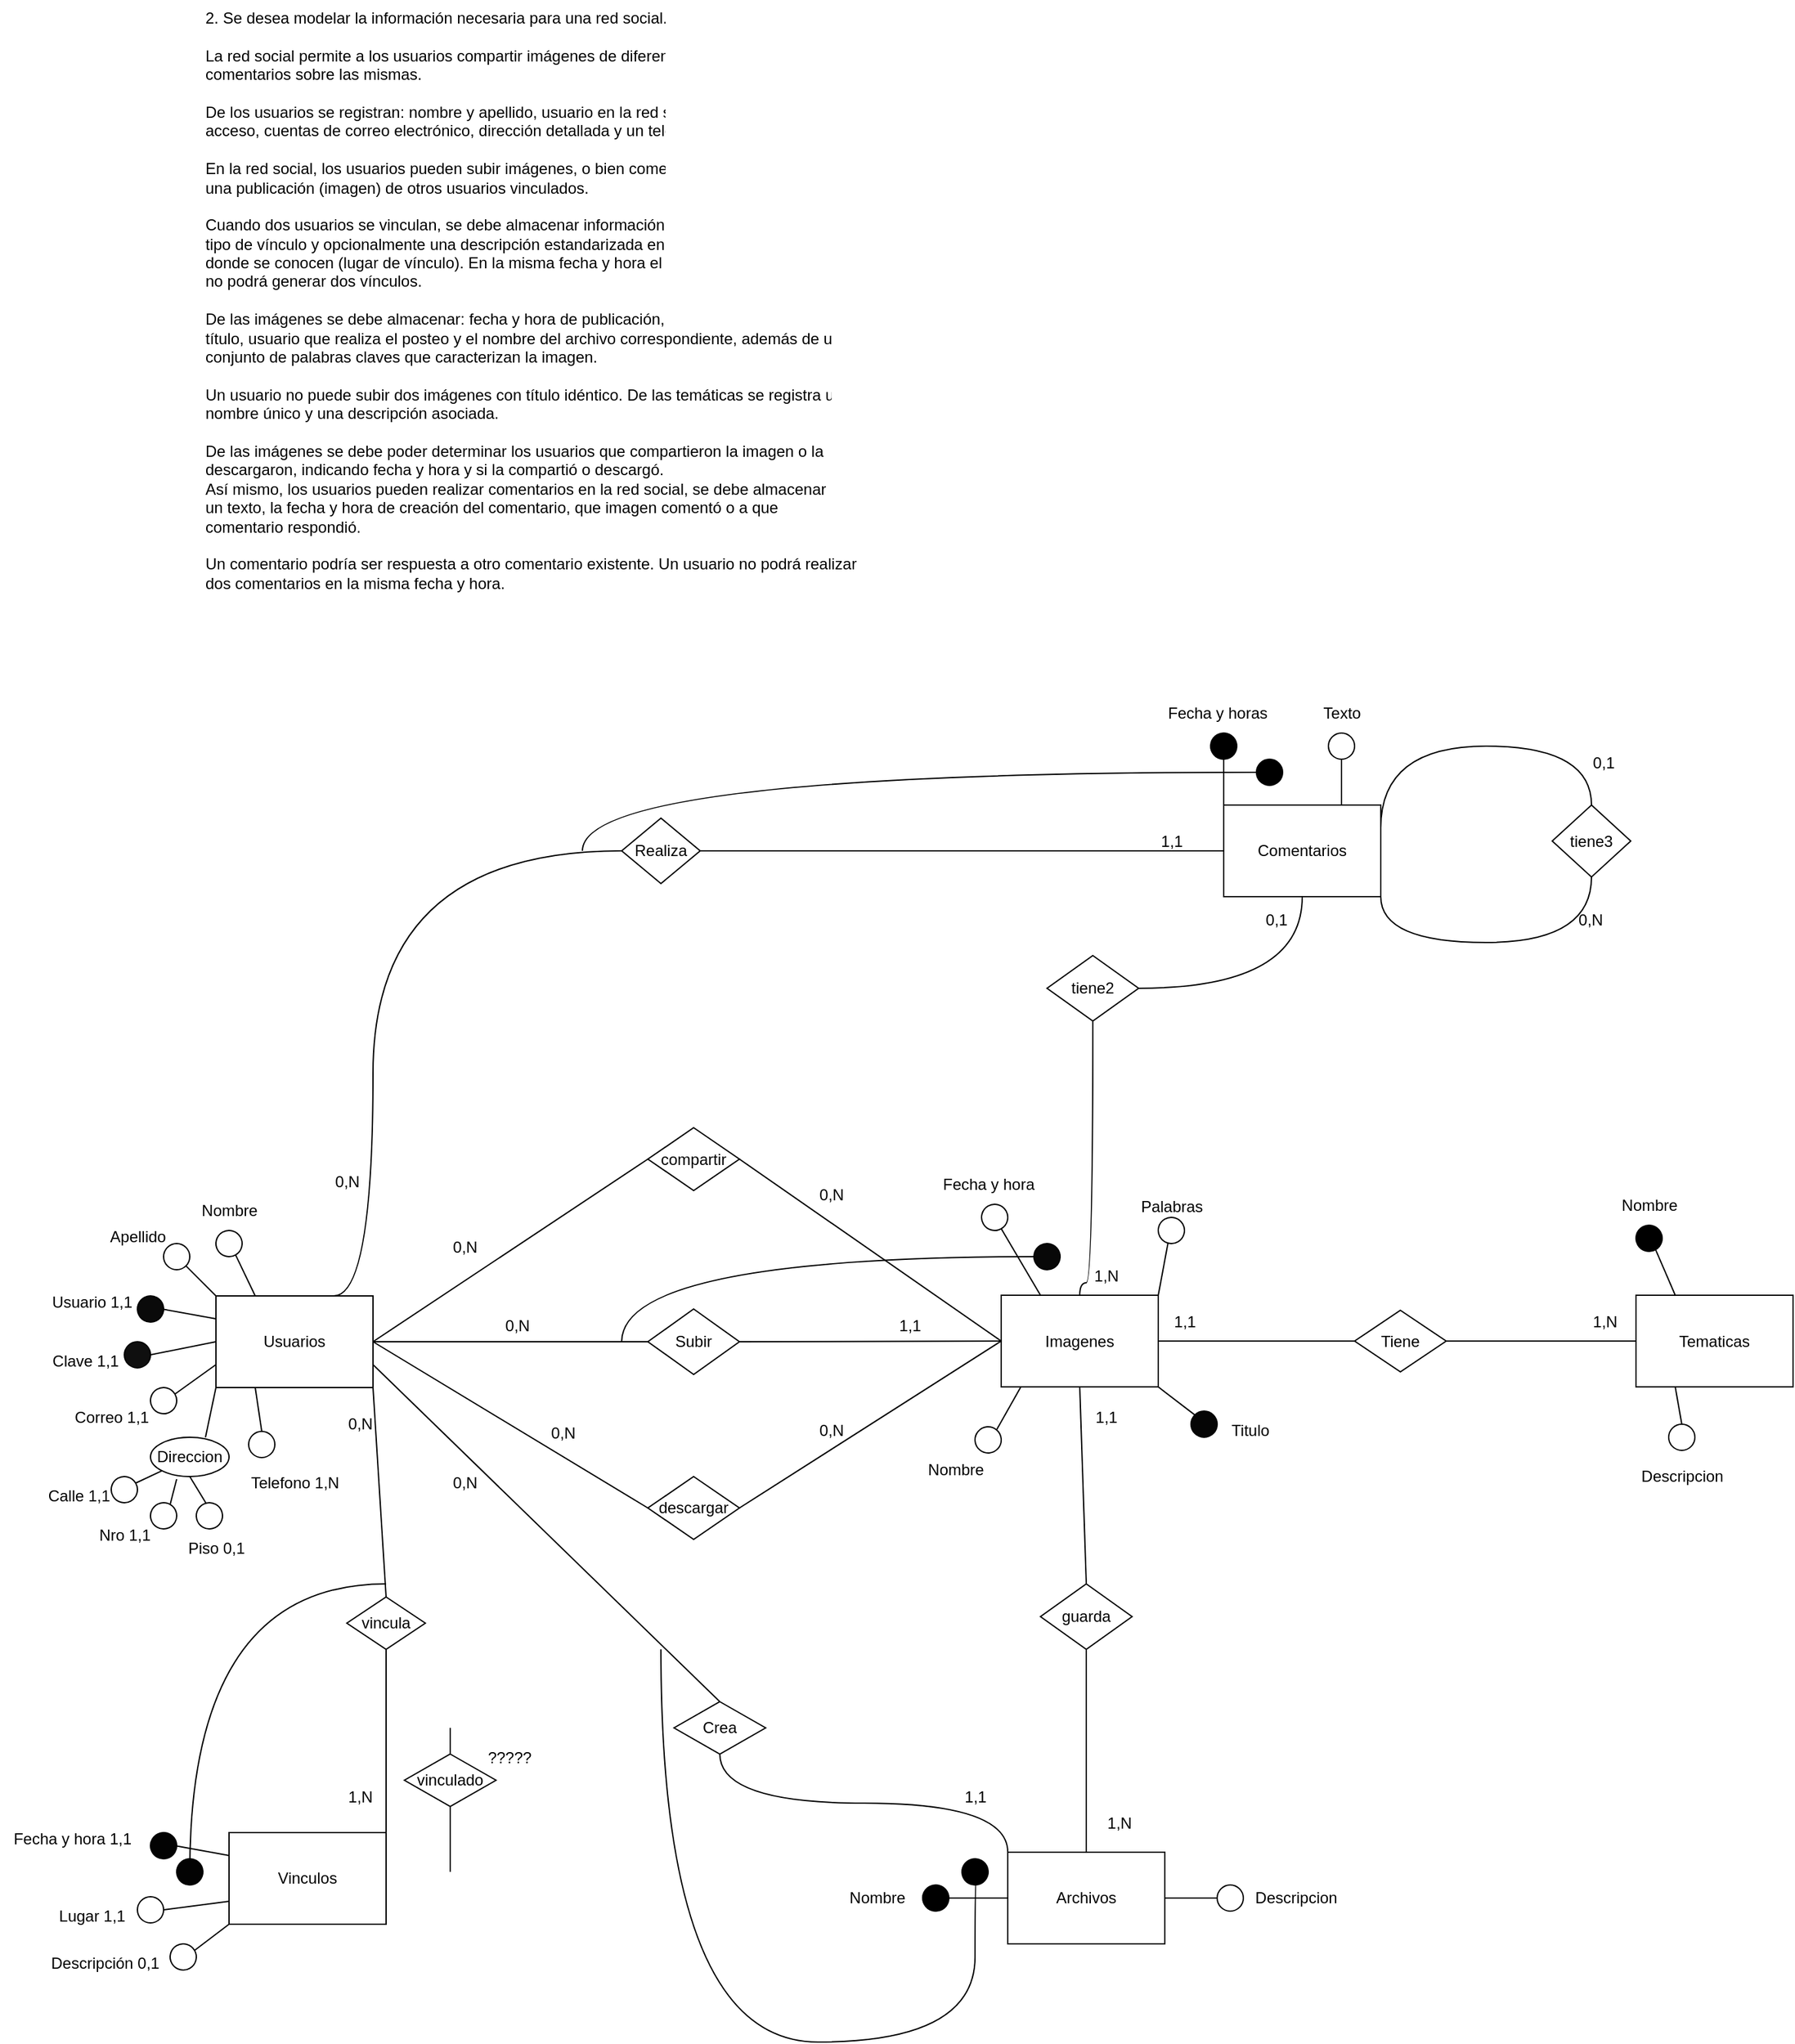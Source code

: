 <mxfile version="21.7.4" type="device">
  <diagram name="Página-1" id="JxGR9X0Lv18BJI9YgSd2">
    <mxGraphModel dx="2427" dy="1969" grid="1" gridSize="10" guides="1" tooltips="1" connect="1" arrows="1" fold="1" page="1" pageScale="1" pageWidth="827" pageHeight="1169" math="0" shadow="0">
      <root>
        <mxCell id="0" />
        <mxCell id="1" parent="0" />
        <mxCell id="75GIGfru5Hww3sVHzyNu-1" value="2. Se desea modelar la información necesaria para una red social.&lt;br&gt;&amp;nbsp;&lt;br&gt;La red social permite a los usuarios compartir imágenes de diferentes temáticas y realizar comentarios sobre las mismas. &lt;br&gt;&lt;br&gt;De los usuarios se registran: nombre y apellido, usuario en la red social (que es único), clave de acceso, cuentas de correo electrónico, dirección detallada y un teléfono de contacto.&lt;br&gt;&lt;br&gt;En la red social, los usuarios pueden subir imágenes, o bien comentar, descargar o compartir una publicación (imagen) de otros usuarios vinculados.&lt;br&gt;&lt;br&gt;Cuando dos usuarios se vinculan, se debe almacenar información de este vínculo: fecha y hora, tipo de vínculo y opcionalmente una descripción estandarizada en la red social que indica de donde se conocen (lugar de vínculo). En la misma fecha y hora el mismo usuario&lt;br&gt;no podrá generar dos vínculos.&lt;br&gt;&lt;br&gt;De las imágenes se debe almacenar: fecha y hora de publicación, temática de la imagen,&lt;br&gt;título, usuario que realiza el posteo y el nombre del archivo correspondiente, además de un&lt;br&gt;conjunto de palabras claves que caracterizan la imagen. &lt;br&gt;&lt;br&gt;Un usuario no puede subir dos imágenes con título idéntico. De las temáticas se registra un nombre único y una descripción asociada.&lt;br&gt;&lt;br&gt;De las imágenes se debe poder determinar los usuarios que compartieron la imagen o la&lt;br&gt;descargaron, indicando fecha y hora y si la compartió o descargó.&lt;br&gt;Así mismo, los usuarios pueden realizar comentarios en la red social, se debe almacenar&lt;br&gt;un texto, la fecha y hora de creación del comentario, que imagen comentó o a que&lt;br&gt;comentario respondió. &lt;br&gt;&lt;br&gt;Un comentario podría ser respuesta a otro comentario existente. Un usuario no podrá realizar dos comentarios en la misma fecha y hora." style="text;whiteSpace=wrap;html=1;" vertex="1" parent="1">
          <mxGeometry x="150" y="-280" width="520" height="370" as="geometry" />
        </mxCell>
        <mxCell id="75GIGfru5Hww3sVHzyNu-3" value="Usuarios" style="rounded=0;whiteSpace=wrap;html=1;" vertex="1" parent="1">
          <mxGeometry x="160" y="710" width="120" height="70" as="geometry" />
        </mxCell>
        <mxCell id="75GIGfru5Hww3sVHzyNu-4" value="" style="endArrow=none;html=1;rounded=0;entryX=0;entryY=0;entryDx=0;entryDy=0;exitX=1;exitY=1;exitDx=0;exitDy=0;" edge="1" parent="1" source="75GIGfru5Hww3sVHzyNu-5" target="75GIGfru5Hww3sVHzyNu-3">
          <mxGeometry width="50" height="50" relative="1" as="geometry">
            <mxPoint x="140" y="690" as="sourcePoint" />
            <mxPoint x="120" y="650" as="targetPoint" />
          </mxGeometry>
        </mxCell>
        <mxCell id="75GIGfru5Hww3sVHzyNu-5" value="" style="ellipse;whiteSpace=wrap;html=1;aspect=fixed;" vertex="1" parent="1">
          <mxGeometry x="120" y="670" width="20" height="20" as="geometry" />
        </mxCell>
        <mxCell id="75GIGfru5Hww3sVHzyNu-10" value="" style="endArrow=none;html=1;rounded=0;entryX=0.25;entryY=0;entryDx=0;entryDy=0;exitX=1;exitY=1;exitDx=0;exitDy=0;" edge="1" parent="1" source="75GIGfru5Hww3sVHzyNu-11" target="75GIGfru5Hww3sVHzyNu-3">
          <mxGeometry width="50" height="50" relative="1" as="geometry">
            <mxPoint x="270" y="620" as="sourcePoint" />
            <mxPoint x="220" y="680" as="targetPoint" />
          </mxGeometry>
        </mxCell>
        <mxCell id="75GIGfru5Hww3sVHzyNu-11" value="" style="ellipse;whiteSpace=wrap;html=1;aspect=fixed;rotation=15;" vertex="1" parent="1">
          <mxGeometry x="160" y="660" width="20" height="20" as="geometry" />
        </mxCell>
        <mxCell id="75GIGfru5Hww3sVHzyNu-17" value="" style="endArrow=none;html=1;rounded=0;entryX=0;entryY=0.25;entryDx=0;entryDy=0;exitX=0.875;exitY=0.283;exitDx=0;exitDy=0;exitPerimeter=0;" edge="1" parent="1" source="75GIGfru5Hww3sVHzyNu-18" target="75GIGfru5Hww3sVHzyNu-3">
          <mxGeometry width="50" height="50" relative="1" as="geometry">
            <mxPoint x="50" y="754" as="sourcePoint" />
            <mxPoint x="120" y="754" as="targetPoint" />
          </mxGeometry>
        </mxCell>
        <mxCell id="75GIGfru5Hww3sVHzyNu-18" value="" style="ellipse;whiteSpace=wrap;html=1;aspect=fixed;rotation=30;fillColor=#0A0A0A;" vertex="1" parent="1">
          <mxGeometry x="100" y="710" width="20" height="20" as="geometry" />
        </mxCell>
        <mxCell id="75GIGfru5Hww3sVHzyNu-21" value="" style="endArrow=none;html=1;rounded=0;entryX=0;entryY=0.5;entryDx=0;entryDy=0;exitX=1;exitY=0.5;exitDx=0;exitDy=0;" edge="1" parent="1" source="75GIGfru5Hww3sVHzyNu-22" target="75GIGfru5Hww3sVHzyNu-3">
          <mxGeometry width="50" height="50" relative="1" as="geometry">
            <mxPoint x="70" y="774" as="sourcePoint" />
            <mxPoint x="140" y="774" as="targetPoint" />
          </mxGeometry>
        </mxCell>
        <mxCell id="75GIGfru5Hww3sVHzyNu-22" value="" style="ellipse;whiteSpace=wrap;html=1;aspect=fixed;fillColor=#0F0F0F;" vertex="1" parent="1">
          <mxGeometry x="90" y="745" width="20" height="20" as="geometry" />
        </mxCell>
        <mxCell id="75GIGfru5Hww3sVHzyNu-23" value="Nombre" style="text;html=1;align=center;verticalAlign=middle;resizable=0;points=[];autosize=1;strokeColor=none;fillColor=none;" vertex="1" parent="1">
          <mxGeometry x="135" y="630" width="70" height="30" as="geometry" />
        </mxCell>
        <mxCell id="75GIGfru5Hww3sVHzyNu-24" value="Apellido" style="text;html=1;align=center;verticalAlign=middle;resizable=0;points=[];autosize=1;strokeColor=none;fillColor=none;" vertex="1" parent="1">
          <mxGeometry x="65" y="650" width="70" height="30" as="geometry" />
        </mxCell>
        <mxCell id="75GIGfru5Hww3sVHzyNu-25" value="Usuario 1,1" style="text;html=1;align=center;verticalAlign=middle;resizable=0;points=[];autosize=1;strokeColor=none;fillColor=none;" vertex="1" parent="1">
          <mxGeometry x="25" y="700" width="80" height="30" as="geometry" />
        </mxCell>
        <mxCell id="75GIGfru5Hww3sVHzyNu-26" value="Clave 1,1" style="text;html=1;align=center;verticalAlign=middle;resizable=0;points=[];autosize=1;strokeColor=none;fillColor=none;" vertex="1" parent="1">
          <mxGeometry x="25" y="745" width="70" height="30" as="geometry" />
        </mxCell>
        <mxCell id="75GIGfru5Hww3sVHzyNu-27" value="" style="endArrow=none;html=1;rounded=0;entryX=0;entryY=0.75;entryDx=0;entryDy=0;exitX=1;exitY=0;exitDx=0;exitDy=0;" edge="1" parent="1" source="75GIGfru5Hww3sVHzyNu-28" target="75GIGfru5Hww3sVHzyNu-3">
          <mxGeometry width="50" height="50" relative="1" as="geometry">
            <mxPoint x="80" y="820" as="sourcePoint" />
            <mxPoint x="150" y="820" as="targetPoint" />
          </mxGeometry>
        </mxCell>
        <mxCell id="75GIGfru5Hww3sVHzyNu-28" value="" style="ellipse;whiteSpace=wrap;html=1;aspect=fixed;rotation=15;" vertex="1" parent="1">
          <mxGeometry x="110" y="780" width="20" height="20" as="geometry" />
        </mxCell>
        <mxCell id="75GIGfru5Hww3sVHzyNu-29" value="Correo 1,1" style="text;html=1;align=center;verticalAlign=middle;resizable=0;points=[];autosize=1;strokeColor=none;fillColor=none;" vertex="1" parent="1">
          <mxGeometry x="40" y="788" width="80" height="30" as="geometry" />
        </mxCell>
        <mxCell id="75GIGfru5Hww3sVHzyNu-30" value="" style="endArrow=none;html=1;rounded=0;exitX=0.7;exitY=0;exitDx=0;exitDy=0;entryX=0;entryY=1;entryDx=0;entryDy=0;exitPerimeter=0;" edge="1" parent="1" source="75GIGfru5Hww3sVHzyNu-32" target="75GIGfru5Hww3sVHzyNu-3">
          <mxGeometry width="50" height="50" relative="1" as="geometry">
            <mxPoint x="147.588" y="810.341" as="sourcePoint" />
            <mxPoint x="175" y="850" as="targetPoint" />
          </mxGeometry>
        </mxCell>
        <mxCell id="75GIGfru5Hww3sVHzyNu-32" value="Direccion" style="ellipse;whiteSpace=wrap;html=1;" vertex="1" parent="1">
          <mxGeometry x="110" y="818" width="60" height="30" as="geometry" />
        </mxCell>
        <mxCell id="75GIGfru5Hww3sVHzyNu-36" value="" style="endArrow=none;html=1;rounded=0;exitX=1;exitY=0;exitDx=0;exitDy=0;entryX=0;entryY=1;entryDx=0;entryDy=0;" edge="1" parent="1" source="75GIGfru5Hww3sVHzyNu-37" target="75GIGfru5Hww3sVHzyNu-32">
          <mxGeometry width="50" height="50" relative="1" as="geometry">
            <mxPoint x="30" y="897" as="sourcePoint" />
            <mxPoint x="110" y="840" as="targetPoint" />
          </mxGeometry>
        </mxCell>
        <mxCell id="75GIGfru5Hww3sVHzyNu-37" value="" style="ellipse;whiteSpace=wrap;html=1;aspect=fixed;rotation=15;" vertex="1" parent="1">
          <mxGeometry x="80" y="848" width="20" height="20" as="geometry" />
        </mxCell>
        <mxCell id="75GIGfru5Hww3sVHzyNu-38" value="" style="endArrow=none;html=1;rounded=0;entryX=0.333;entryY=1.067;entryDx=0;entryDy=0;exitX=1;exitY=0;exitDx=0;exitDy=0;entryPerimeter=0;" edge="1" parent="1" source="75GIGfru5Hww3sVHzyNu-39" target="75GIGfru5Hww3sVHzyNu-32">
          <mxGeometry width="50" height="50" relative="1" as="geometry">
            <mxPoint x="75" y="907" as="sourcePoint" />
            <mxPoint x="155" y="850" as="targetPoint" />
          </mxGeometry>
        </mxCell>
        <mxCell id="75GIGfru5Hww3sVHzyNu-39" value="" style="ellipse;whiteSpace=wrap;html=1;aspect=fixed;rotation=-15;" vertex="1" parent="1">
          <mxGeometry x="110" y="868" width="20" height="20" as="geometry" />
        </mxCell>
        <mxCell id="75GIGfru5Hww3sVHzyNu-42" value="" style="endArrow=none;html=1;rounded=0;entryX=0.5;entryY=1;entryDx=0;entryDy=0;exitX=1;exitY=0;exitDx=0;exitDy=0;" edge="1" parent="1" source="75GIGfru5Hww3sVHzyNu-43" target="75GIGfru5Hww3sVHzyNu-32">
          <mxGeometry width="50" height="50" relative="1" as="geometry">
            <mxPoint x="115" y="908" as="sourcePoint" />
            <mxPoint x="195" y="851" as="targetPoint" />
          </mxGeometry>
        </mxCell>
        <mxCell id="75GIGfru5Hww3sVHzyNu-43" value="" style="ellipse;whiteSpace=wrap;html=1;aspect=fixed;rotation=-150;direction=south;" vertex="1" parent="1">
          <mxGeometry x="145" y="868" width="20" height="20" as="geometry" />
        </mxCell>
        <mxCell id="75GIGfru5Hww3sVHzyNu-44" value="Calle 1,1" style="text;html=1;align=center;verticalAlign=middle;resizable=0;points=[];autosize=1;strokeColor=none;fillColor=none;" vertex="1" parent="1">
          <mxGeometry x="20" y="848" width="70" height="30" as="geometry" />
        </mxCell>
        <mxCell id="75GIGfru5Hww3sVHzyNu-45" value="Nro 1,1" style="text;html=1;align=center;verticalAlign=middle;resizable=0;points=[];autosize=1;strokeColor=none;fillColor=none;" vertex="1" parent="1">
          <mxGeometry x="60" y="878" width="60" height="30" as="geometry" />
        </mxCell>
        <mxCell id="75GIGfru5Hww3sVHzyNu-46" value="Piso 0,1" style="text;html=1;align=center;verticalAlign=middle;resizable=0;points=[];autosize=1;strokeColor=none;fillColor=none;" vertex="1" parent="1">
          <mxGeometry x="125" y="888" width="70" height="30" as="geometry" />
        </mxCell>
        <mxCell id="75GIGfru5Hww3sVHzyNu-49" value="" style="endArrow=none;html=1;rounded=0;entryX=0.25;entryY=1;entryDx=0;entryDy=0;exitX=1;exitY=1;exitDx=0;exitDy=0;" edge="1" parent="1" source="75GIGfru5Hww3sVHzyNu-50" target="75GIGfru5Hww3sVHzyNu-3">
          <mxGeometry width="50" height="50" relative="1" as="geometry">
            <mxPoint x="200" y="820" as="sourcePoint" />
            <mxPoint x="230" y="833" as="targetPoint" />
          </mxGeometry>
        </mxCell>
        <mxCell id="75GIGfru5Hww3sVHzyNu-50" value="" style="ellipse;whiteSpace=wrap;html=1;aspect=fixed;rotation=-225;direction=south;" vertex="1" parent="1">
          <mxGeometry x="185" y="813.5" width="20" height="20" as="geometry" />
        </mxCell>
        <mxCell id="75GIGfru5Hww3sVHzyNu-53" value="Telefono 1,N" style="text;html=1;align=center;verticalAlign=middle;resizable=0;points=[];autosize=1;strokeColor=none;fillColor=none;" vertex="1" parent="1">
          <mxGeometry x="175" y="838" width="90" height="30" as="geometry" />
        </mxCell>
        <mxCell id="75GIGfru5Hww3sVHzyNu-141" value="Imagenes" style="rounded=0;whiteSpace=wrap;html=1;" vertex="1" parent="1">
          <mxGeometry x="760" y="709.5" width="120" height="70" as="geometry" />
        </mxCell>
        <mxCell id="75GIGfru5Hww3sVHzyNu-142" value="" style="endArrow=none;html=1;rounded=0;entryX=1;entryY=0;entryDx=0;entryDy=0;exitX=0;exitY=1;exitDx=0;exitDy=0;" edge="1" source="75GIGfru5Hww3sVHzyNu-143" target="75GIGfru5Hww3sVHzyNu-141" parent="1">
          <mxGeometry width="50" height="50" relative="1" as="geometry">
            <mxPoint x="820" y="673.5" as="sourcePoint" />
            <mxPoint x="720" y="649.5" as="targetPoint" />
          </mxGeometry>
        </mxCell>
        <mxCell id="75GIGfru5Hww3sVHzyNu-143" value="" style="ellipse;whiteSpace=wrap;html=1;aspect=fixed;rotation=-30;" vertex="1" parent="1">
          <mxGeometry x="880" y="650" width="20" height="20" as="geometry" />
        </mxCell>
        <mxCell id="75GIGfru5Hww3sVHzyNu-148" value="" style="endArrow=none;html=1;rounded=0;entryX=0.25;entryY=0;entryDx=0;entryDy=0;exitX=1;exitY=0.5;exitDx=0;exitDy=0;" edge="1" source="75GIGfru5Hww3sVHzyNu-149" target="75GIGfru5Hww3sVHzyNu-141" parent="1">
          <mxGeometry width="50" height="50" relative="1" as="geometry">
            <mxPoint x="670" y="773.5" as="sourcePoint" />
            <mxPoint x="740" y="773.5" as="targetPoint" />
          </mxGeometry>
        </mxCell>
        <mxCell id="75GIGfru5Hww3sVHzyNu-149" value="" style="ellipse;whiteSpace=wrap;html=1;aspect=fixed;fillColor=#FFFFFF;rotation=60;" vertex="1" parent="1">
          <mxGeometry x="745" y="640" width="20" height="20" as="geometry" />
        </mxCell>
        <mxCell id="75GIGfru5Hww3sVHzyNu-151" value="Fecha y hora" style="text;html=1;align=center;verticalAlign=middle;resizable=0;points=[];autosize=1;strokeColor=none;fillColor=none;" vertex="1" parent="1">
          <mxGeometry x="705" y="610" width="90" height="30" as="geometry" />
        </mxCell>
        <mxCell id="75GIGfru5Hww3sVHzyNu-153" value="Palabras" style="text;html=1;align=center;verticalAlign=middle;resizable=0;points=[];autosize=1;strokeColor=none;fillColor=none;" vertex="1" parent="1">
          <mxGeometry x="855" y="626.5" width="70" height="30" as="geometry" />
        </mxCell>
        <mxCell id="75GIGfru5Hww3sVHzyNu-154" value="" style="endArrow=none;html=1;rounded=0;entryX=1;entryY=1;entryDx=0;entryDy=0;exitX=0.5;exitY=0;exitDx=0;exitDy=0;" edge="1" source="75GIGfru5Hww3sVHzyNu-155" target="75GIGfru5Hww3sVHzyNu-141" parent="1">
          <mxGeometry width="50" height="50" relative="1" as="geometry">
            <mxPoint x="910" y="810" as="sourcePoint" />
            <mxPoint x="750" y="819.5" as="targetPoint" />
          </mxGeometry>
        </mxCell>
        <mxCell id="75GIGfru5Hww3sVHzyNu-155" value="" style="ellipse;whiteSpace=wrap;html=1;aspect=fixed;rotation=-45;fillColor=#050505;" vertex="1" parent="1">
          <mxGeometry x="905" y="798" width="20" height="20" as="geometry" />
        </mxCell>
        <mxCell id="75GIGfru5Hww3sVHzyNu-156" value="Titulo" style="text;html=1;align=center;verticalAlign=middle;resizable=0;points=[];autosize=1;strokeColor=none;fillColor=none;" vertex="1" parent="1">
          <mxGeometry x="925" y="798" width="50" height="30" as="geometry" />
        </mxCell>
        <mxCell id="75GIGfru5Hww3sVHzyNu-167" value="" style="endArrow=none;html=1;rounded=0;entryX=0.125;entryY=1;entryDx=0;entryDy=0;exitX=1;exitY=0.5;exitDx=0;exitDy=0;entryPerimeter=0;" edge="1" source="75GIGfru5Hww3sVHzyNu-168" target="75GIGfru5Hww3sVHzyNu-141" parent="1">
          <mxGeometry width="50" height="50" relative="1" as="geometry">
            <mxPoint x="750" y="889.5" as="sourcePoint" />
            <mxPoint x="830" y="832.5" as="targetPoint" />
          </mxGeometry>
        </mxCell>
        <mxCell id="75GIGfru5Hww3sVHzyNu-168" value="" style="ellipse;whiteSpace=wrap;html=1;aspect=fixed;rotation=-50;" vertex="1" parent="1">
          <mxGeometry x="740" y="810" width="20" height="20" as="geometry" />
        </mxCell>
        <mxCell id="75GIGfru5Hww3sVHzyNu-169" value="Nombre" style="text;html=1;align=center;verticalAlign=middle;resizable=0;points=[];autosize=1;strokeColor=none;fillColor=none;" vertex="1" parent="1">
          <mxGeometry x="690" y="828" width="70" height="30" as="geometry" />
        </mxCell>
        <mxCell id="75GIGfru5Hww3sVHzyNu-170" value="Tematicas" style="rounded=0;whiteSpace=wrap;html=1;" vertex="1" parent="1">
          <mxGeometry x="1245" y="709.5" width="120" height="70" as="geometry" />
        </mxCell>
        <mxCell id="75GIGfru5Hww3sVHzyNu-173" value="" style="endArrow=none;html=1;rounded=0;entryX=0.25;entryY=0;entryDx=0;entryDy=0;exitX=1;exitY=1;exitDx=0;exitDy=0;" edge="1" source="75GIGfru5Hww3sVHzyNu-174" target="75GIGfru5Hww3sVHzyNu-170" parent="1">
          <mxGeometry width="50" height="50" relative="1" as="geometry">
            <mxPoint x="1355" y="616" as="sourcePoint" />
            <mxPoint x="1305" y="676" as="targetPoint" />
          </mxGeometry>
        </mxCell>
        <mxCell id="75GIGfru5Hww3sVHzyNu-174" value="" style="ellipse;whiteSpace=wrap;html=1;aspect=fixed;rotation=15;fillColor=#000000;" vertex="1" parent="1">
          <mxGeometry x="1245" y="656" width="20" height="20" as="geometry" />
        </mxCell>
        <mxCell id="75GIGfru5Hww3sVHzyNu-179" value="Nombre" style="text;html=1;align=center;verticalAlign=middle;resizable=0;points=[];autosize=1;strokeColor=none;fillColor=none;" vertex="1" parent="1">
          <mxGeometry x="1220" y="626" width="70" height="30" as="geometry" />
        </mxCell>
        <mxCell id="75GIGfru5Hww3sVHzyNu-196" value="" style="endArrow=none;html=1;rounded=0;entryX=0.25;entryY=1;entryDx=0;entryDy=0;exitX=1;exitY=0;exitDx=0;exitDy=0;" edge="1" source="75GIGfru5Hww3sVHzyNu-197" target="75GIGfru5Hww3sVHzyNu-170" parent="1">
          <mxGeometry width="50" height="50" relative="1" as="geometry">
            <mxPoint x="1235" y="886" as="sourcePoint" />
            <mxPoint x="1315" y="829" as="targetPoint" />
          </mxGeometry>
        </mxCell>
        <mxCell id="75GIGfru5Hww3sVHzyNu-197" value="" style="ellipse;whiteSpace=wrap;html=1;aspect=fixed;rotation=-45;" vertex="1" parent="1">
          <mxGeometry x="1270" y="808" width="20" height="20" as="geometry" />
        </mxCell>
        <mxCell id="75GIGfru5Hww3sVHzyNu-198" value="Descripcion" style="text;html=1;align=center;verticalAlign=middle;resizable=0;points=[];autosize=1;strokeColor=none;fillColor=none;" vertex="1" parent="1">
          <mxGeometry x="1235" y="833" width="90" height="30" as="geometry" />
        </mxCell>
        <mxCell id="75GIGfru5Hww3sVHzyNu-202" value="Vinculos" style="rounded=0;whiteSpace=wrap;html=1;" vertex="1" parent="1">
          <mxGeometry x="170" y="1120" width="120" height="70" as="geometry" />
        </mxCell>
        <mxCell id="75GIGfru5Hww3sVHzyNu-207" value="" style="endArrow=none;html=1;rounded=0;entryX=0;entryY=0.25;entryDx=0;entryDy=0;exitX=0.875;exitY=0.283;exitDx=0;exitDy=0;exitPerimeter=0;" edge="1" source="75GIGfru5Hww3sVHzyNu-208" target="75GIGfru5Hww3sVHzyNu-202" parent="1">
          <mxGeometry width="50" height="50" relative="1" as="geometry">
            <mxPoint x="60" y="1164" as="sourcePoint" />
            <mxPoint x="130" y="1164" as="targetPoint" />
          </mxGeometry>
        </mxCell>
        <mxCell id="75GIGfru5Hww3sVHzyNu-208" value="" style="ellipse;whiteSpace=wrap;html=1;aspect=fixed;rotation=30;fillColor=#030303;" vertex="1" parent="1">
          <mxGeometry x="110" y="1120" width="20" height="20" as="geometry" />
        </mxCell>
        <mxCell id="75GIGfru5Hww3sVHzyNu-209" value="" style="endArrow=none;html=1;rounded=0;entryX=0;entryY=0.75;entryDx=0;entryDy=0;exitX=1;exitY=0.5;exitDx=0;exitDy=0;" edge="1" source="75GIGfru5Hww3sVHzyNu-210" target="75GIGfru5Hww3sVHzyNu-202" parent="1">
          <mxGeometry width="50" height="50" relative="1" as="geometry">
            <mxPoint x="80" y="1184" as="sourcePoint" />
            <mxPoint x="150" y="1184" as="targetPoint" />
          </mxGeometry>
        </mxCell>
        <mxCell id="75GIGfru5Hww3sVHzyNu-210" value="" style="ellipse;whiteSpace=wrap;html=1;aspect=fixed;fillColor=#FFFFFF;" vertex="1" parent="1">
          <mxGeometry x="100" y="1169" width="20" height="20" as="geometry" />
        </mxCell>
        <mxCell id="75GIGfru5Hww3sVHzyNu-213" value="Fecha y hora 1,1" style="text;html=1;align=center;verticalAlign=middle;resizable=0;points=[];autosize=1;strokeColor=none;fillColor=none;" vertex="1" parent="1">
          <mxGeometry x="-5" y="1110" width="110" height="30" as="geometry" />
        </mxCell>
        <mxCell id="75GIGfru5Hww3sVHzyNu-214" value="Lugar 1,1" style="text;html=1;align=center;verticalAlign=middle;resizable=0;points=[];autosize=1;strokeColor=none;fillColor=none;" vertex="1" parent="1">
          <mxGeometry x="30" y="1169" width="70" height="30" as="geometry" />
        </mxCell>
        <mxCell id="75GIGfru5Hww3sVHzyNu-215" value="" style="endArrow=none;html=1;rounded=0;entryX=0;entryY=1;entryDx=0;entryDy=0;exitX=1;exitY=0;exitDx=0;exitDy=0;" edge="1" source="75GIGfru5Hww3sVHzyNu-216" target="75GIGfru5Hww3sVHzyNu-202" parent="1">
          <mxGeometry width="50" height="50" relative="1" as="geometry">
            <mxPoint x="90" y="1230" as="sourcePoint" />
            <mxPoint x="160" y="1230" as="targetPoint" />
          </mxGeometry>
        </mxCell>
        <mxCell id="75GIGfru5Hww3sVHzyNu-216" value="" style="ellipse;whiteSpace=wrap;html=1;aspect=fixed;rotation=15;" vertex="1" parent="1">
          <mxGeometry x="125" y="1205" width="20" height="20" as="geometry" />
        </mxCell>
        <mxCell id="75GIGfru5Hww3sVHzyNu-217" value="Descripción 0,1" style="text;html=1;align=center;verticalAlign=middle;resizable=0;points=[];autosize=1;strokeColor=none;fillColor=none;" vertex="1" parent="1">
          <mxGeometry x="20" y="1205" width="110" height="30" as="geometry" />
        </mxCell>
        <mxCell id="75GIGfru5Hww3sVHzyNu-233" value="Subir" style="rhombus;whiteSpace=wrap;html=1;" vertex="1" parent="1">
          <mxGeometry x="490" y="720" width="70" height="50" as="geometry" />
        </mxCell>
        <mxCell id="75GIGfru5Hww3sVHzyNu-234" value="" style="endArrow=none;html=1;rounded=0;entryX=0;entryY=0.5;entryDx=0;entryDy=0;exitX=1;exitY=0.5;exitDx=0;exitDy=0;" edge="1" parent="1" source="75GIGfru5Hww3sVHzyNu-3" target="75GIGfru5Hww3sVHzyNu-233">
          <mxGeometry width="50" height="50" relative="1" as="geometry">
            <mxPoint x="390" y="810" as="sourcePoint" />
            <mxPoint x="440" y="760" as="targetPoint" />
          </mxGeometry>
        </mxCell>
        <mxCell id="75GIGfru5Hww3sVHzyNu-235" value="" style="endArrow=none;html=1;rounded=0;entryX=0;entryY=0.5;entryDx=0;entryDy=0;exitX=1;exitY=0.5;exitDx=0;exitDy=0;" edge="1" parent="1" source="75GIGfru5Hww3sVHzyNu-233" target="75GIGfru5Hww3sVHzyNu-141">
          <mxGeometry width="50" height="50" relative="1" as="geometry">
            <mxPoint x="630" y="850" as="sourcePoint" />
            <mxPoint x="680" y="800" as="targetPoint" />
          </mxGeometry>
        </mxCell>
        <mxCell id="75GIGfru5Hww3sVHzyNu-236" value="" style="endArrow=none;html=1;rounded=0;edgeStyle=orthogonalEdgeStyle;curved=1;" edge="1" parent="1">
          <mxGeometry width="50" height="50" relative="1" as="geometry">
            <mxPoint x="470" y="745" as="sourcePoint" />
            <mxPoint x="790" y="680" as="targetPoint" />
            <Array as="points">
              <mxPoint x="470" y="680" />
            </Array>
          </mxGeometry>
        </mxCell>
        <mxCell id="75GIGfru5Hww3sVHzyNu-238" value="" style="ellipse;whiteSpace=wrap;html=1;aspect=fixed;fillColor=#080808;rotation=60;" vertex="1" parent="1">
          <mxGeometry x="785" y="670" width="20" height="20" as="geometry" />
        </mxCell>
        <mxCell id="75GIGfru5Hww3sVHzyNu-240" value="descargar" style="rhombus;whiteSpace=wrap;html=1;" vertex="1" parent="1">
          <mxGeometry x="490" y="848" width="70" height="48" as="geometry" />
        </mxCell>
        <mxCell id="75GIGfru5Hww3sVHzyNu-242" value="compartir" style="rhombus;whiteSpace=wrap;html=1;" vertex="1" parent="1">
          <mxGeometry x="490" y="581.5" width="70" height="48" as="geometry" />
        </mxCell>
        <mxCell id="75GIGfru5Hww3sVHzyNu-243" value="" style="endArrow=none;html=1;rounded=0;entryX=0;entryY=0.5;entryDx=0;entryDy=0;exitX=1;exitY=0.5;exitDx=0;exitDy=0;" edge="1" parent="1" source="75GIGfru5Hww3sVHzyNu-3" target="75GIGfru5Hww3sVHzyNu-240">
          <mxGeometry width="50" height="50" relative="1" as="geometry">
            <mxPoint x="280" y="807" as="sourcePoint" />
            <mxPoint x="490" y="807" as="targetPoint" />
          </mxGeometry>
        </mxCell>
        <mxCell id="75GIGfru5Hww3sVHzyNu-244" value="" style="endArrow=none;html=1;rounded=0;entryX=0;entryY=0.5;entryDx=0;entryDy=0;exitX=1;exitY=0.5;exitDx=0;exitDy=0;" edge="1" parent="1" source="75GIGfru5Hww3sVHzyNu-240" target="75GIGfru5Hww3sVHzyNu-141">
          <mxGeometry width="50" height="50" relative="1" as="geometry">
            <mxPoint x="530" y="888" as="sourcePoint" />
            <mxPoint x="740" y="888" as="targetPoint" />
          </mxGeometry>
        </mxCell>
        <mxCell id="75GIGfru5Hww3sVHzyNu-245" value="" style="endArrow=none;html=1;rounded=0;entryX=0;entryY=0.5;entryDx=0;entryDy=0;exitX=1;exitY=0.5;exitDx=0;exitDy=0;" edge="1" parent="1" source="75GIGfru5Hww3sVHzyNu-3" target="75GIGfru5Hww3sVHzyNu-242">
          <mxGeometry width="50" height="50" relative="1" as="geometry">
            <mxPoint x="290" y="740" as="sourcePoint" />
            <mxPoint x="400" y="600" as="targetPoint" />
          </mxGeometry>
        </mxCell>
        <mxCell id="75GIGfru5Hww3sVHzyNu-246" value="" style="endArrow=none;html=1;rounded=0;exitX=1;exitY=0.5;exitDx=0;exitDy=0;entryX=0;entryY=0.5;entryDx=0;entryDy=0;" edge="1" parent="1" source="75GIGfru5Hww3sVHzyNu-242" target="75GIGfru5Hww3sVHzyNu-141">
          <mxGeometry width="50" height="50" relative="1" as="geometry">
            <mxPoint x="580" y="620" as="sourcePoint" />
            <mxPoint x="630" y="570" as="targetPoint" />
          </mxGeometry>
        </mxCell>
        <mxCell id="75GIGfru5Hww3sVHzyNu-248" value="Tiene" style="rhombus;whiteSpace=wrap;html=1;" vertex="1" parent="1">
          <mxGeometry x="1030" y="721" width="70" height="47" as="geometry" />
        </mxCell>
        <mxCell id="75GIGfru5Hww3sVHzyNu-249" value="" style="endArrow=none;html=1;rounded=0;entryX=0;entryY=0.5;entryDx=0;entryDy=0;exitX=1;exitY=0.5;exitDx=0;exitDy=0;" edge="1" parent="1" source="75GIGfru5Hww3sVHzyNu-141" target="75GIGfru5Hww3sVHzyNu-248">
          <mxGeometry width="50" height="50" relative="1" as="geometry">
            <mxPoint x="1000" y="850" as="sourcePoint" />
            <mxPoint x="1050" y="800" as="targetPoint" />
          </mxGeometry>
        </mxCell>
        <mxCell id="75GIGfru5Hww3sVHzyNu-250" value="" style="endArrow=none;html=1;rounded=0;entryX=0;entryY=0.5;entryDx=0;entryDy=0;exitX=1;exitY=0.5;exitDx=0;exitDy=0;" edge="1" parent="1" source="75GIGfru5Hww3sVHzyNu-248" target="75GIGfru5Hww3sVHzyNu-170">
          <mxGeometry width="50" height="50" relative="1" as="geometry">
            <mxPoint x="1220" y="800" as="sourcePoint" />
            <mxPoint x="1270" y="750" as="targetPoint" />
          </mxGeometry>
        </mxCell>
        <mxCell id="75GIGfru5Hww3sVHzyNu-251" value="Archivos" style="rounded=0;whiteSpace=wrap;html=1;" vertex="1" parent="1">
          <mxGeometry x="765" y="1135" width="120" height="70" as="geometry" />
        </mxCell>
        <mxCell id="75GIGfru5Hww3sVHzyNu-252" value="" style="endArrow=none;html=1;rounded=0;entryX=0;entryY=0.5;entryDx=0;entryDy=0;" edge="1" parent="1" source="75GIGfru5Hww3sVHzyNu-253" target="75GIGfru5Hww3sVHzyNu-251">
          <mxGeometry width="50" height="50" relative="1" as="geometry">
            <mxPoint x="700" y="1170" as="sourcePoint" />
            <mxPoint x="825" y="1101.5" as="targetPoint" />
          </mxGeometry>
        </mxCell>
        <mxCell id="75GIGfru5Hww3sVHzyNu-254" value="Nombre" style="text;html=1;align=center;verticalAlign=middle;resizable=0;points=[];autosize=1;strokeColor=none;fillColor=none;" vertex="1" parent="1">
          <mxGeometry x="630" y="1155" width="70" height="30" as="geometry" />
        </mxCell>
        <mxCell id="75GIGfru5Hww3sVHzyNu-255" value="" style="endArrow=none;html=1;rounded=0;entryX=1;entryY=0.5;entryDx=0;entryDy=0;exitX=0;exitY=0;exitDx=0;exitDy=0;" edge="1" parent="1" source="75GIGfru5Hww3sVHzyNu-256" target="75GIGfru5Hww3sVHzyNu-251">
          <mxGeometry width="50" height="50" relative="1" as="geometry">
            <mxPoint x="755" y="1311.5" as="sourcePoint" />
            <mxPoint x="835" y="1254.5" as="targetPoint" />
          </mxGeometry>
        </mxCell>
        <mxCell id="75GIGfru5Hww3sVHzyNu-256" value="" style="ellipse;whiteSpace=wrap;html=1;aspect=fixed;rotation=-45;" vertex="1" parent="1">
          <mxGeometry x="925" y="1160" width="20" height="20" as="geometry" />
        </mxCell>
        <mxCell id="75GIGfru5Hww3sVHzyNu-257" value="Descripcion" style="text;html=1;align=center;verticalAlign=middle;resizable=0;points=[];autosize=1;strokeColor=none;fillColor=none;" vertex="1" parent="1">
          <mxGeometry x="940" y="1155" width="90" height="30" as="geometry" />
        </mxCell>
        <mxCell id="75GIGfru5Hww3sVHzyNu-258" value="" style="endArrow=none;html=1;rounded=0;entryX=0;entryY=0.5;entryDx=0;entryDy=0;" edge="1" parent="1" target="75GIGfru5Hww3sVHzyNu-253">
          <mxGeometry width="50" height="50" relative="1" as="geometry">
            <mxPoint x="700" y="1170" as="sourcePoint" />
            <mxPoint x="765" y="1170" as="targetPoint" />
          </mxGeometry>
        </mxCell>
        <mxCell id="75GIGfru5Hww3sVHzyNu-253" value="" style="ellipse;whiteSpace=wrap;html=1;aspect=fixed;rotation=15;fillColor=#000000;" vertex="1" parent="1">
          <mxGeometry x="700" y="1160" width="20" height="20" as="geometry" />
        </mxCell>
        <mxCell id="75GIGfru5Hww3sVHzyNu-264" value="guarda" style="rhombus;whiteSpace=wrap;html=1;" vertex="1" parent="1">
          <mxGeometry x="790" y="930" width="70" height="50" as="geometry" />
        </mxCell>
        <mxCell id="75GIGfru5Hww3sVHzyNu-265" value="" style="endArrow=none;html=1;rounded=0;exitX=0.5;exitY=0;exitDx=0;exitDy=0;entryX=0.5;entryY=1;entryDx=0;entryDy=0;" edge="1" parent="1" source="75GIGfru5Hww3sVHzyNu-264" target="75GIGfru5Hww3sVHzyNu-141">
          <mxGeometry width="50" height="50" relative="1" as="geometry">
            <mxPoint x="780" y="930" as="sourcePoint" />
            <mxPoint x="840" y="840" as="targetPoint" />
          </mxGeometry>
        </mxCell>
        <mxCell id="75GIGfru5Hww3sVHzyNu-266" value="" style="endArrow=none;html=1;rounded=0;entryX=0.5;entryY=1;entryDx=0;entryDy=0;exitX=0.5;exitY=0;exitDx=0;exitDy=0;" edge="1" parent="1" source="75GIGfru5Hww3sVHzyNu-251" target="75GIGfru5Hww3sVHzyNu-264">
          <mxGeometry width="50" height="50" relative="1" as="geometry">
            <mxPoint x="700" y="1110" as="sourcePoint" />
            <mxPoint x="750" y="1060" as="targetPoint" />
          </mxGeometry>
        </mxCell>
        <mxCell id="75GIGfru5Hww3sVHzyNu-275" value="Comentarios" style="rounded=0;whiteSpace=wrap;html=1;" vertex="1" parent="1">
          <mxGeometry x="930" y="335" width="120" height="70" as="geometry" />
        </mxCell>
        <mxCell id="75GIGfru5Hww3sVHzyNu-276" value="" style="endArrow=none;html=1;rounded=0;entryX=0;entryY=0;entryDx=0;entryDy=0;" edge="1" parent="1" source="75GIGfru5Hww3sVHzyNu-282" target="75GIGfru5Hww3sVHzyNu-275">
          <mxGeometry width="50" height="50" relative="1" as="geometry">
            <mxPoint x="865" y="370" as="sourcePoint" />
            <mxPoint x="990" y="301.5" as="targetPoint" />
          </mxGeometry>
        </mxCell>
        <mxCell id="75GIGfru5Hww3sVHzyNu-277" value="Texto" style="text;html=1;align=center;verticalAlign=middle;resizable=0;points=[];autosize=1;strokeColor=none;fillColor=none;" vertex="1" parent="1">
          <mxGeometry x="995" y="250" width="50" height="30" as="geometry" />
        </mxCell>
        <mxCell id="75GIGfru5Hww3sVHzyNu-282" value="" style="ellipse;whiteSpace=wrap;html=1;aspect=fixed;rotation=15;fillColor=#000000;" vertex="1" parent="1">
          <mxGeometry x="920" y="280" width="20" height="20" as="geometry" />
        </mxCell>
        <mxCell id="75GIGfru5Hww3sVHzyNu-283" value="tiene2" style="rhombus;whiteSpace=wrap;html=1;" vertex="1" parent="1">
          <mxGeometry x="795" y="450" width="70" height="50" as="geometry" />
        </mxCell>
        <mxCell id="75GIGfru5Hww3sVHzyNu-284" value="" style="endArrow=none;html=1;rounded=0;exitX=1;exitY=0.5;exitDx=0;exitDy=0;edgeStyle=orthogonalEdgeStyle;curved=1;entryX=0.5;entryY=1;entryDx=0;entryDy=0;" edge="1" parent="1" source="75GIGfru5Hww3sVHzyNu-283" target="75GIGfru5Hww3sVHzyNu-275">
          <mxGeometry width="50" height="50" relative="1" as="geometry">
            <mxPoint x="860" y="480" as="sourcePoint" />
            <mxPoint x="990" y="410" as="targetPoint" />
          </mxGeometry>
        </mxCell>
        <mxCell id="75GIGfru5Hww3sVHzyNu-285" value="" style="endArrow=none;html=1;rounded=0;entryX=0.5;entryY=1;entryDx=0;entryDy=0;exitX=0.5;exitY=0;exitDx=0;exitDy=0;edgeStyle=orthogonalEdgeStyle;curved=1;" edge="1" parent="1" source="75GIGfru5Hww3sVHzyNu-141" target="75GIGfru5Hww3sVHzyNu-283">
          <mxGeometry width="50" height="50" relative="1" as="geometry">
            <mxPoint x="760" y="580" as="sourcePoint" />
            <mxPoint x="810" y="530" as="targetPoint" />
            <Array as="points">
              <mxPoint x="820" y="700" />
              <mxPoint x="830" y="700" />
            </Array>
          </mxGeometry>
        </mxCell>
        <mxCell id="75GIGfru5Hww3sVHzyNu-288" value="" style="endArrow=none;html=1;rounded=0;entryX=0.75;entryY=0;entryDx=0;entryDy=0;exitX=0;exitY=1;exitDx=0;exitDy=0;" edge="1" parent="1" source="75GIGfru5Hww3sVHzyNu-289" target="75GIGfru5Hww3sVHzyNu-275">
          <mxGeometry width="50" height="50" relative="1" as="geometry">
            <mxPoint x="1020" y="290" as="sourcePoint" />
            <mxPoint x="900" y="280" as="targetPoint" />
          </mxGeometry>
        </mxCell>
        <mxCell id="75GIGfru5Hww3sVHzyNu-289" value="" style="ellipse;whiteSpace=wrap;html=1;aspect=fixed;rotation=-45;" vertex="1" parent="1">
          <mxGeometry x="1010" y="280" width="20" height="20" as="geometry" />
        </mxCell>
        <mxCell id="75GIGfru5Hww3sVHzyNu-290" value="Fecha y horas" style="text;html=1;align=center;verticalAlign=middle;resizable=0;points=[];autosize=1;strokeColor=none;fillColor=none;" vertex="1" parent="1">
          <mxGeometry x="875" y="250" width="100" height="30" as="geometry" />
        </mxCell>
        <mxCell id="75GIGfru5Hww3sVHzyNu-291" value="Realiza" style="rhombus;whiteSpace=wrap;html=1;" vertex="1" parent="1">
          <mxGeometry x="470" y="345" width="60" height="50" as="geometry" />
        </mxCell>
        <mxCell id="75GIGfru5Hww3sVHzyNu-294" value="" style="endArrow=none;html=1;rounded=0;entryX=0;entryY=0.5;entryDx=0;entryDy=0;exitX=0.75;exitY=0;exitDx=0;exitDy=0;edgeStyle=orthogonalEdgeStyle;curved=1;" edge="1" parent="1" source="75GIGfru5Hww3sVHzyNu-3" target="75GIGfru5Hww3sVHzyNu-291">
          <mxGeometry width="50" height="50" relative="1" as="geometry">
            <mxPoint x="360" y="570" as="sourcePoint" />
            <mxPoint x="410" y="520" as="targetPoint" />
            <Array as="points">
              <mxPoint x="280" y="710" />
              <mxPoint x="280" y="370" />
            </Array>
          </mxGeometry>
        </mxCell>
        <mxCell id="75GIGfru5Hww3sVHzyNu-295" value="" style="endArrow=none;html=1;rounded=0;entryX=0;entryY=0.5;entryDx=0;entryDy=0;exitX=1;exitY=0.5;exitDx=0;exitDy=0;" edge="1" parent="1" source="75GIGfru5Hww3sVHzyNu-291" target="75GIGfru5Hww3sVHzyNu-275">
          <mxGeometry width="50" height="50" relative="1" as="geometry">
            <mxPoint x="680" y="420" as="sourcePoint" />
            <mxPoint x="730" y="370" as="targetPoint" />
          </mxGeometry>
        </mxCell>
        <mxCell id="75GIGfru5Hww3sVHzyNu-296" value="tiene3" style="rhombus;whiteSpace=wrap;html=1;" vertex="1" parent="1">
          <mxGeometry x="1181" y="335" width="60" height="55" as="geometry" />
        </mxCell>
        <mxCell id="75GIGfru5Hww3sVHzyNu-297" value="" style="endArrow=none;html=1;rounded=0;entryX=0.5;entryY=1;entryDx=0;entryDy=0;exitX=1;exitY=1;exitDx=0;exitDy=0;edgeStyle=orthogonalEdgeStyle;curved=1;" edge="1" parent="1" source="75GIGfru5Hww3sVHzyNu-275" target="75GIGfru5Hww3sVHzyNu-296">
          <mxGeometry width="50" height="50" relative="1" as="geometry">
            <mxPoint x="1020" y="500" as="sourcePoint" />
            <mxPoint x="1070" y="450" as="targetPoint" />
            <Array as="points">
              <mxPoint x="1050" y="440" />
              <mxPoint x="1211" y="440" />
            </Array>
          </mxGeometry>
        </mxCell>
        <mxCell id="75GIGfru5Hww3sVHzyNu-298" value="" style="endArrow=none;html=1;rounded=0;entryX=0.5;entryY=0;entryDx=0;entryDy=0;exitX=1;exitY=0.25;exitDx=0;exitDy=0;edgeStyle=orthogonalEdgeStyle;curved=1;" edge="1" parent="1" source="75GIGfru5Hww3sVHzyNu-275" target="75GIGfru5Hww3sVHzyNu-296">
          <mxGeometry width="50" height="50" relative="1" as="geometry">
            <mxPoint x="1140" y="340" as="sourcePoint" />
            <mxPoint x="1190" y="290" as="targetPoint" />
            <Array as="points">
              <mxPoint x="1050" y="290" />
              <mxPoint x="1211" y="290" />
            </Array>
          </mxGeometry>
        </mxCell>
        <mxCell id="75GIGfru5Hww3sVHzyNu-300" value="" style="endArrow=none;html=1;rounded=0;edgeStyle=orthogonalEdgeStyle;curved=1;entryX=0;entryY=0.5;entryDx=0;entryDy=0;" edge="1" parent="1" target="75GIGfru5Hww3sVHzyNu-304">
          <mxGeometry width="50" height="50" relative="1" as="geometry">
            <mxPoint x="440" y="370" as="sourcePoint" />
            <mxPoint x="960" y="310" as="targetPoint" />
            <Array as="points">
              <mxPoint x="440" y="310" />
            </Array>
          </mxGeometry>
        </mxCell>
        <mxCell id="75GIGfru5Hww3sVHzyNu-304" value="" style="ellipse;whiteSpace=wrap;html=1;aspect=fixed;fillColor=#000000;" vertex="1" parent="1">
          <mxGeometry x="955" y="300" width="20" height="20" as="geometry" />
        </mxCell>
        <mxCell id="75GIGfru5Hww3sVHzyNu-313" value="" style="endArrow=none;html=1;rounded=0;curved=1;entryX=0.5;entryY=1;entryDx=0;entryDy=0;" edge="1" parent="1" target="75GIGfru5Hww3sVHzyNu-314">
          <mxGeometry width="50" height="50" relative="1" as="geometry">
            <mxPoint x="339" y="1150" as="sourcePoint" />
            <mxPoint x="254" y="1140" as="targetPoint" />
          </mxGeometry>
        </mxCell>
        <mxCell id="75GIGfru5Hww3sVHzyNu-314" value="vinculado" style="rhombus;whiteSpace=wrap;html=1;" vertex="1" parent="1">
          <mxGeometry x="304" y="1060" width="70" height="40" as="geometry" />
        </mxCell>
        <mxCell id="75GIGfru5Hww3sVHzyNu-315" value="" style="endArrow=none;html=1;rounded=0;curved=1;exitX=0.5;exitY=0;exitDx=0;exitDy=0;" edge="1" parent="1" source="75GIGfru5Hww3sVHzyNu-314">
          <mxGeometry width="50" height="50" relative="1" as="geometry">
            <mxPoint x="264" y="1070" as="sourcePoint" />
            <mxPoint x="339" y="1040" as="targetPoint" />
          </mxGeometry>
        </mxCell>
        <mxCell id="75GIGfru5Hww3sVHzyNu-316" value="vincula" style="rhombus;whiteSpace=wrap;html=1;" vertex="1" parent="1">
          <mxGeometry x="260" y="940" width="60" height="40" as="geometry" />
        </mxCell>
        <mxCell id="75GIGfru5Hww3sVHzyNu-317" value="" style="endArrow=none;html=1;rounded=0;curved=1;entryX=1;entryY=1;entryDx=0;entryDy=0;exitX=0.5;exitY=0;exitDx=0;exitDy=0;" edge="1" parent="1" source="75GIGfru5Hww3sVHzyNu-316" target="75GIGfru5Hww3sVHzyNu-3">
          <mxGeometry width="50" height="50" relative="1" as="geometry">
            <mxPoint x="325" y="954" as="sourcePoint" />
            <mxPoint x="240" y="790" as="targetPoint" />
          </mxGeometry>
        </mxCell>
        <mxCell id="75GIGfru5Hww3sVHzyNu-318" value="" style="endArrow=none;html=1;rounded=0;curved=1;entryX=0.5;entryY=1;entryDx=0;entryDy=0;exitX=1;exitY=0;exitDx=0;exitDy=0;" edge="1" parent="1" source="75GIGfru5Hww3sVHzyNu-202" target="75GIGfru5Hww3sVHzyNu-316">
          <mxGeometry width="50" height="50" relative="1" as="geometry">
            <mxPoint x="405" y="1214" as="sourcePoint" />
            <mxPoint x="320" y="1050" as="targetPoint" />
          </mxGeometry>
        </mxCell>
        <mxCell id="75GIGfru5Hww3sVHzyNu-320" value="" style="endArrow=none;html=1;rounded=0;curved=1;edgeStyle=orthogonalEdgeStyle;" edge="1" parent="1">
          <mxGeometry width="50" height="50" relative="1" as="geometry">
            <mxPoint x="140" y="1150" as="sourcePoint" />
            <mxPoint x="290" y="930" as="targetPoint" />
            <Array as="points">
              <mxPoint x="140" y="930" />
            </Array>
          </mxGeometry>
        </mxCell>
        <mxCell id="75GIGfru5Hww3sVHzyNu-321" value="" style="ellipse;whiteSpace=wrap;html=1;aspect=fixed;rotation=30;fillColor=#030303;" vertex="1" parent="1">
          <mxGeometry x="130" y="1140" width="20" height="20" as="geometry" />
        </mxCell>
        <mxCell id="75GIGfru5Hww3sVHzyNu-323" value="?????" style="text;html=1;align=center;verticalAlign=middle;resizable=0;points=[];autosize=1;strokeColor=none;fillColor=none;" vertex="1" parent="1">
          <mxGeometry x="354" y="1048" width="60" height="30" as="geometry" />
        </mxCell>
        <mxCell id="75GIGfru5Hww3sVHzyNu-325" value="" style="endArrow=none;html=1;rounded=0;curved=1;entryX=0.5;entryY=1;entryDx=0;entryDy=0;edgeStyle=orthogonalEdgeStyle;exitX=0;exitY=0;exitDx=0;exitDy=0;" edge="1" parent="1" target="75GIGfru5Hww3sVHzyNu-326" source="75GIGfru5Hww3sVHzyNu-251">
          <mxGeometry width="50" height="50" relative="1" as="geometry">
            <mxPoint x="545" y="1110" as="sourcePoint" />
            <mxPoint x="460" y="1100" as="targetPoint" />
          </mxGeometry>
        </mxCell>
        <mxCell id="75GIGfru5Hww3sVHzyNu-326" value="Crea" style="rhombus;whiteSpace=wrap;html=1;" vertex="1" parent="1">
          <mxGeometry x="510" y="1020" width="70" height="40" as="geometry" />
        </mxCell>
        <mxCell id="75GIGfru5Hww3sVHzyNu-327" value="" style="endArrow=none;html=1;rounded=0;curved=1;exitX=0.5;exitY=0;exitDx=0;exitDy=0;entryX=1;entryY=0.75;entryDx=0;entryDy=0;" edge="1" parent="1" source="75GIGfru5Hww3sVHzyNu-326" target="75GIGfru5Hww3sVHzyNu-3">
          <mxGeometry width="50" height="50" relative="1" as="geometry">
            <mxPoint x="470" y="1030" as="sourcePoint" />
            <mxPoint x="545" y="1000" as="targetPoint" />
          </mxGeometry>
        </mxCell>
        <mxCell id="75GIGfru5Hww3sVHzyNu-331" value="" style="endArrow=none;html=1;rounded=0;curved=1;edgeStyle=orthogonalEdgeStyle;exitX=0.5;exitY=1;exitDx=0;exitDy=0;" edge="1" parent="1" source="75GIGfru5Hww3sVHzyNu-332">
          <mxGeometry width="50" height="50" relative="1" as="geometry">
            <mxPoint x="740" y="1160" as="sourcePoint" />
            <mxPoint x="500" y="980" as="targetPoint" />
            <Array as="points">
              <mxPoint x="740" y="1150" />
              <mxPoint x="740" y="1280" />
              <mxPoint x="500" y="1280" />
            </Array>
          </mxGeometry>
        </mxCell>
        <mxCell id="75GIGfru5Hww3sVHzyNu-332" value="" style="ellipse;whiteSpace=wrap;html=1;aspect=fixed;rotation=-15;fillColor=#000000;" vertex="1" parent="1">
          <mxGeometry x="730" y="1140" width="20" height="20" as="geometry" />
        </mxCell>
        <mxCell id="75GIGfru5Hww3sVHzyNu-334" value="1,1" style="text;html=1;align=center;verticalAlign=middle;resizable=0;points=[];autosize=1;strokeColor=none;fillColor=none;" vertex="1" parent="1">
          <mxGeometry x="880" y="715" width="40" height="30" as="geometry" />
        </mxCell>
        <mxCell id="75GIGfru5Hww3sVHzyNu-335" value="1,N" style="text;html=1;align=center;verticalAlign=middle;resizable=0;points=[];autosize=1;strokeColor=none;fillColor=none;" vertex="1" parent="1">
          <mxGeometry x="1201" y="715" width="40" height="30" as="geometry" />
        </mxCell>
        <mxCell id="75GIGfru5Hww3sVHzyNu-336" value="1,N" style="text;html=1;align=center;verticalAlign=middle;resizable=0;points=[];autosize=1;strokeColor=none;fillColor=none;" vertex="1" parent="1">
          <mxGeometry x="830" y="1098" width="40" height="30" as="geometry" />
        </mxCell>
        <mxCell id="75GIGfru5Hww3sVHzyNu-337" value="1,1" style="text;html=1;align=center;verticalAlign=middle;resizable=0;points=[];autosize=1;strokeColor=none;fillColor=none;" vertex="1" parent="1">
          <mxGeometry x="820" y="788" width="40" height="30" as="geometry" />
        </mxCell>
        <mxCell id="75GIGfru5Hww3sVHzyNu-338" value="0,N" style="text;html=1;align=center;verticalAlign=middle;resizable=0;points=[];autosize=1;strokeColor=none;fillColor=none;" vertex="1" parent="1">
          <mxGeometry x="370" y="718" width="40" height="30" as="geometry" />
        </mxCell>
        <mxCell id="75GIGfru5Hww3sVHzyNu-339" value="1,1" style="text;html=1;align=center;verticalAlign=middle;resizable=0;points=[];autosize=1;strokeColor=none;fillColor=none;" vertex="1" parent="1">
          <mxGeometry x="670" y="718" width="40" height="30" as="geometry" />
        </mxCell>
        <mxCell id="75GIGfru5Hww3sVHzyNu-340" value="0,N" style="text;html=1;align=center;verticalAlign=middle;resizable=0;points=[];autosize=1;strokeColor=none;fillColor=none;" vertex="1" parent="1">
          <mxGeometry x="330" y="658" width="40" height="30" as="geometry" />
        </mxCell>
        <mxCell id="75GIGfru5Hww3sVHzyNu-341" value="0,N" style="text;html=1;align=center;verticalAlign=middle;resizable=0;points=[];autosize=1;strokeColor=none;fillColor=none;" vertex="1" parent="1">
          <mxGeometry x="610" y="618" width="40" height="30" as="geometry" />
        </mxCell>
        <mxCell id="75GIGfru5Hww3sVHzyNu-342" value="0,N" style="text;html=1;align=center;verticalAlign=middle;resizable=0;points=[];autosize=1;strokeColor=none;fillColor=none;" vertex="1" parent="1">
          <mxGeometry x="405" y="800" width="40" height="30" as="geometry" />
        </mxCell>
        <mxCell id="75GIGfru5Hww3sVHzyNu-343" value="0,N" style="text;html=1;align=center;verticalAlign=middle;resizable=0;points=[];autosize=1;strokeColor=none;fillColor=none;" vertex="1" parent="1">
          <mxGeometry x="610" y="798" width="40" height="30" as="geometry" />
        </mxCell>
        <mxCell id="75GIGfru5Hww3sVHzyNu-344" value="0,N" style="text;html=1;align=center;verticalAlign=middle;resizable=0;points=[];autosize=1;strokeColor=none;fillColor=none;" vertex="1" parent="1">
          <mxGeometry x="330" y="838" width="40" height="30" as="geometry" />
        </mxCell>
        <mxCell id="75GIGfru5Hww3sVHzyNu-346" value="1,1" style="text;html=1;align=center;verticalAlign=middle;resizable=0;points=[];autosize=1;strokeColor=none;fillColor=none;" vertex="1" parent="1">
          <mxGeometry x="720" y="1078" width="40" height="30" as="geometry" />
        </mxCell>
        <mxCell id="75GIGfru5Hww3sVHzyNu-348" value="1,N" style="text;html=1;align=center;verticalAlign=middle;resizable=0;points=[];autosize=1;strokeColor=none;fillColor=none;" vertex="1" parent="1">
          <mxGeometry x="250" y="1078" width="40" height="30" as="geometry" />
        </mxCell>
        <mxCell id="75GIGfru5Hww3sVHzyNu-349" value="0,N" style="text;html=1;align=center;verticalAlign=middle;resizable=0;points=[];autosize=1;strokeColor=none;fillColor=none;" vertex="1" parent="1">
          <mxGeometry x="250" y="793" width="40" height="30" as="geometry" />
        </mxCell>
        <mxCell id="75GIGfru5Hww3sVHzyNu-350" value="0,N" style="text;html=1;align=center;verticalAlign=middle;resizable=0;points=[];autosize=1;strokeColor=none;fillColor=none;" vertex="1" parent="1">
          <mxGeometry x="240" y="608" width="40" height="30" as="geometry" />
        </mxCell>
        <mxCell id="75GIGfru5Hww3sVHzyNu-351" value="1,1" style="text;html=1;align=center;verticalAlign=middle;resizable=0;points=[];autosize=1;strokeColor=none;fillColor=none;" vertex="1" parent="1">
          <mxGeometry x="870" y="348" width="40" height="30" as="geometry" />
        </mxCell>
        <mxCell id="75GIGfru5Hww3sVHzyNu-352" value="0,N" style="text;html=1;align=center;verticalAlign=middle;resizable=0;points=[];autosize=1;strokeColor=none;fillColor=none;" vertex="1" parent="1">
          <mxGeometry x="1190" y="408" width="40" height="30" as="geometry" />
        </mxCell>
        <mxCell id="75GIGfru5Hww3sVHzyNu-353" value="0,1" style="text;html=1;align=center;verticalAlign=middle;resizable=0;points=[];autosize=1;strokeColor=none;fillColor=none;" vertex="1" parent="1">
          <mxGeometry x="1200" y="288" width="40" height="30" as="geometry" />
        </mxCell>
        <mxCell id="75GIGfru5Hww3sVHzyNu-354" value="0,1" style="text;html=1;align=center;verticalAlign=middle;resizable=0;points=[];autosize=1;strokeColor=none;fillColor=none;" vertex="1" parent="1">
          <mxGeometry x="950" y="408" width="40" height="30" as="geometry" />
        </mxCell>
        <mxCell id="75GIGfru5Hww3sVHzyNu-355" value="1,N" style="text;html=1;align=center;verticalAlign=middle;resizable=0;points=[];autosize=1;strokeColor=none;fillColor=none;" vertex="1" parent="1">
          <mxGeometry x="820" y="679.5" width="40" height="30" as="geometry" />
        </mxCell>
      </root>
    </mxGraphModel>
  </diagram>
</mxfile>
